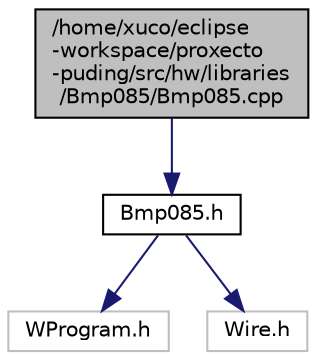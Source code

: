 digraph "/home/xuco/eclipse-workspace/proxecto-puding/src/hw/libraries/Bmp085/Bmp085.cpp"
{
  edge [fontname="Helvetica",fontsize="10",labelfontname="Helvetica",labelfontsize="10"];
  node [fontname="Helvetica",fontsize="10",shape=record];
  Node0 [label="/home/xuco/eclipse\l-workspace/proxecto\l-puding/src/hw/libraries\l/Bmp085/Bmp085.cpp",height=0.2,width=0.4,color="black", fillcolor="grey75", style="filled", fontcolor="black"];
  Node0 -> Node1 [color="midnightblue",fontsize="10",style="solid",fontname="Helvetica"];
  Node1 [label="Bmp085.h",height=0.2,width=0.4,color="black", fillcolor="white", style="filled",URL="$Bmp085_8h.html",tooltip="BOSH BMP085 pressure sensor control interface. "];
  Node1 -> Node2 [color="midnightblue",fontsize="10",style="solid",fontname="Helvetica"];
  Node2 [label="WProgram.h",height=0.2,width=0.4,color="grey75", fillcolor="white", style="filled"];
  Node1 -> Node3 [color="midnightblue",fontsize="10",style="solid",fontname="Helvetica"];
  Node3 [label="Wire.h",height=0.2,width=0.4,color="grey75", fillcolor="white", style="filled"];
}
